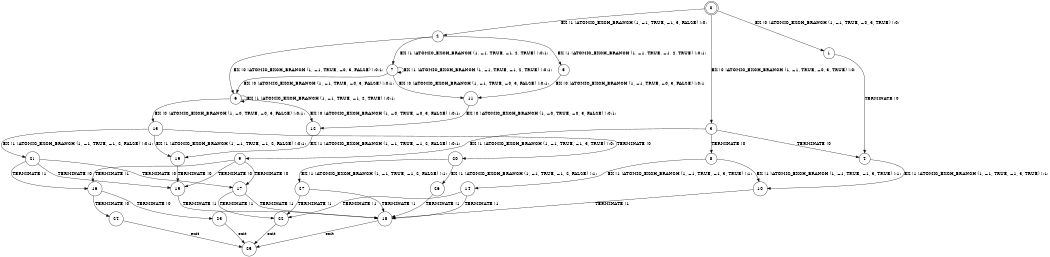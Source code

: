 digraph BCG {
size = "7, 10.5";
center = TRUE;
node [shape = circle];
0 [peripheries = 2];
0 -> 1 [label = "EX !0 !ATOMIC_EXCH_BRANCH (1, +1, TRUE, +0, 3, TRUE) !:0:"];
0 -> 2 [label = "EX !1 !ATOMIC_EXCH_BRANCH (1, +1, TRUE, +1, 3, FALSE) !:0:"];
0 -> 3 [label = "EX !0 !ATOMIC_EXCH_BRANCH (1, +1, TRUE, +0, 3, TRUE) !:0:"];
1 -> 4 [label = "TERMINATE !0"];
2 -> 5 [label = "EX !1 !ATOMIC_EXCH_BRANCH (1, +1, TRUE, +1, 2, TRUE) !:0:1:"];
2 -> 6 [label = "EX !0 !ATOMIC_EXCH_BRANCH (1, +1, TRUE, +0, 3, FALSE) !:0:1:"];
2 -> 7 [label = "EX !1 !ATOMIC_EXCH_BRANCH (1, +1, TRUE, +1, 2, TRUE) !:0:1:"];
3 -> 4 [label = "TERMINATE !0"];
3 -> 8 [label = "TERMINATE !0"];
3 -> 9 [label = "EX !1 !ATOMIC_EXCH_BRANCH (1, +1, TRUE, +1, 3, TRUE) !:0:"];
4 -> 10 [label = "EX !1 !ATOMIC_EXCH_BRANCH (1, +1, TRUE, +1, 3, TRUE) !:1:"];
5 -> 11 [label = "EX !0 !ATOMIC_EXCH_BRANCH (1, +1, TRUE, +0, 3, FALSE) !:0:1:"];
6 -> 12 [label = "EX !0 !ATOMIC_EXCH_BRANCH (1, +0, TRUE, +0, 3, FALSE) !:0:1:"];
6 -> 6 [label = "EX !1 !ATOMIC_EXCH_BRANCH (1, +1, TRUE, +1, 2, TRUE) !:0:1:"];
6 -> 13 [label = "EX !0 !ATOMIC_EXCH_BRANCH (1, +0, TRUE, +0, 3, FALSE) !:0:1:"];
7 -> 11 [label = "EX !0 !ATOMIC_EXCH_BRANCH (1, +1, TRUE, +0, 3, FALSE) !:0:1:"];
7 -> 6 [label = "EX !0 !ATOMIC_EXCH_BRANCH (1, +1, TRUE, +0, 3, FALSE) !:0:1:"];
7 -> 7 [label = "EX !1 !ATOMIC_EXCH_BRANCH (1, +1, TRUE, +1, 2, TRUE) !:0:1:"];
8 -> 10 [label = "EX !1 !ATOMIC_EXCH_BRANCH (1, +1, TRUE, +1, 3, TRUE) !:1:"];
8 -> 14 [label = "EX !1 !ATOMIC_EXCH_BRANCH (1, +1, TRUE, +1, 3, TRUE) !:1:"];
9 -> 15 [label = "TERMINATE !0"];
9 -> 16 [label = "TERMINATE !1"];
9 -> 17 [label = "TERMINATE !0"];
10 -> 18 [label = "TERMINATE !1"];
11 -> 12 [label = "EX !0 !ATOMIC_EXCH_BRANCH (1, +0, TRUE, +0, 3, FALSE) !:0:1:"];
12 -> 19 [label = "EX !1 !ATOMIC_EXCH_BRANCH (1, +1, TRUE, +1, 2, FALSE) !:0:1:"];
13 -> 19 [label = "EX !1 !ATOMIC_EXCH_BRANCH (1, +1, TRUE, +1, 2, FALSE) !:0:1:"];
13 -> 20 [label = "TERMINATE !0"];
13 -> 21 [label = "EX !1 !ATOMIC_EXCH_BRANCH (1, +1, TRUE, +1, 2, FALSE) !:0:1:"];
14 -> 18 [label = "TERMINATE !1"];
14 -> 22 [label = "TERMINATE !1"];
15 -> 18 [label = "TERMINATE !1"];
16 -> 23 [label = "TERMINATE !0"];
16 -> 24 [label = "TERMINATE !0"];
17 -> 18 [label = "TERMINATE !1"];
17 -> 22 [label = "TERMINATE !1"];
18 -> 25 [label = "exit"];
19 -> 15 [label = "TERMINATE !0"];
20 -> 26 [label = "EX !1 !ATOMIC_EXCH_BRANCH (1, +1, TRUE, +1, 2, FALSE) !:1:"];
20 -> 27 [label = "EX !1 !ATOMIC_EXCH_BRANCH (1, +1, TRUE, +1, 2, FALSE) !:1:"];
21 -> 15 [label = "TERMINATE !0"];
21 -> 16 [label = "TERMINATE !1"];
21 -> 17 [label = "TERMINATE !0"];
22 -> 25 [label = "exit"];
23 -> 25 [label = "exit"];
24 -> 25 [label = "exit"];
26 -> 18 [label = "TERMINATE !1"];
27 -> 18 [label = "TERMINATE !1"];
27 -> 22 [label = "TERMINATE !1"];
}
